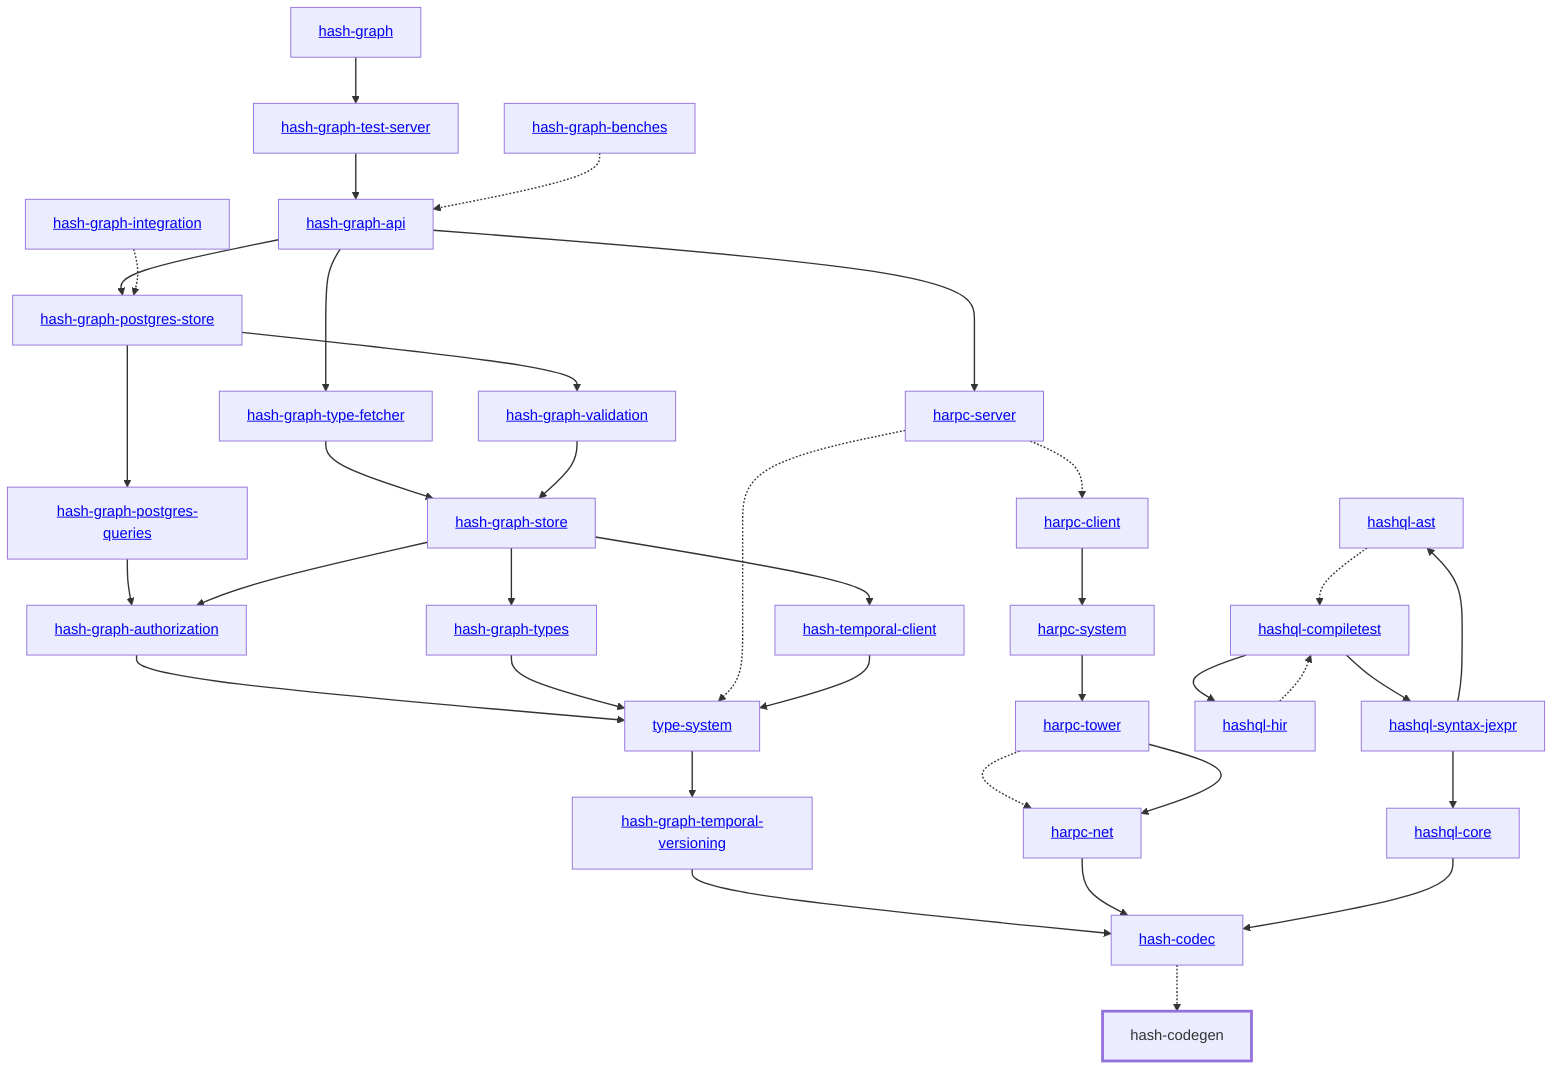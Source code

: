 graph TD
    linkStyle default stroke-width:1.5px
    classDef default stroke-width:1px
    classDef root stroke-width:3px
    classDef dev stroke-width:1px
    classDef build stroke-width:1px
    %% Legend
    %% --> : Normal dependency
    %% -.-> : Dev dependency
    %% ---> : Build dependency
    0[<a href="../hash_graph">hash-graph</a>]
    1[<a href="../type_system">type-system</a>]
    2[<a href="../hash_codec">hash-codec</a>]
    3[hash-codegen]
    class 3 root
    4[<a href="../hash_graph_api">hash-graph-api</a>]
    5[<a href="../hash_graph_authorization">hash-graph-authorization</a>]
    6[<a href="../hash_graph_postgres_queries">hash-graph-postgres-queries</a>]
    7[<a href="../hash_graph_postgres_store">hash-graph-postgres-store</a>]
    8[<a href="../hash_graph_store">hash-graph-store</a>]
    9[<a href="../hash_graph_temporal_versioning">hash-graph-temporal-versioning</a>]
    10[<a href="../hash_graph_test_server">hash-graph-test-server</a>]
    11[<a href="../hash_graph_type_fetcher">hash-graph-type-fetcher</a>]
    12[<a href="../hash_graph_types">hash-graph-types</a>]
    13[<a href="../hash_graph_validation">hash-graph-validation</a>]
    14[<a href="../harpc_client">harpc-client</a>]
    15[<a href="../harpc_net">harpc-net</a>]
    16[<a href="../harpc_server">harpc-server</a>]
    17[<a href="../harpc_system">harpc-system</a>]
    18[<a href="../harpc_tower">harpc-tower</a>]
    19[<a href="../hashql_ast">hashql-ast</a>]
    20[<a href="../hashql_compiletest">hashql-compiletest</a>]
    21[<a href="../hashql_core">hashql-core</a>]
    22[<a href="../hashql_hir">hashql-hir</a>]
    23[<a href="../hashql_syntax_jexpr">hashql-syntax-jexpr</a>]
    24[<a href="../hash_temporal_client">hash-temporal-client</a>]
    25[<a href="../hash_graph_benches">hash-graph-benches</a>]
    26[<a href="../hash_graph_integration">hash-graph-integration</a>]
    0 --> 10
    1 --> 9
    2 -.-> 3
    4 --> 7
    4 --> 11
    4 --> 16
    5 --> 1
    6 --> 5
    7 --> 6
    7 --> 13
    8 --> 5
    8 --> 12
    8 --> 24
    9 --> 2
    10 --> 4
    11 --> 8
    12 --> 1
    13 --> 8
    14 --> 17
    15 --> 2
    16 -.-> 1
    16 -.-> 14
    17 --> 18
    18 -.-> 15
    18 --> 15
    19 -.-> 20
    20 --> 22
    20 --> 23
    21 --> 2
    22 -.-> 20
    23 --> 19
    23 --> 21
    24 --> 1
    25 -.-> 4
    26 -.-> 7